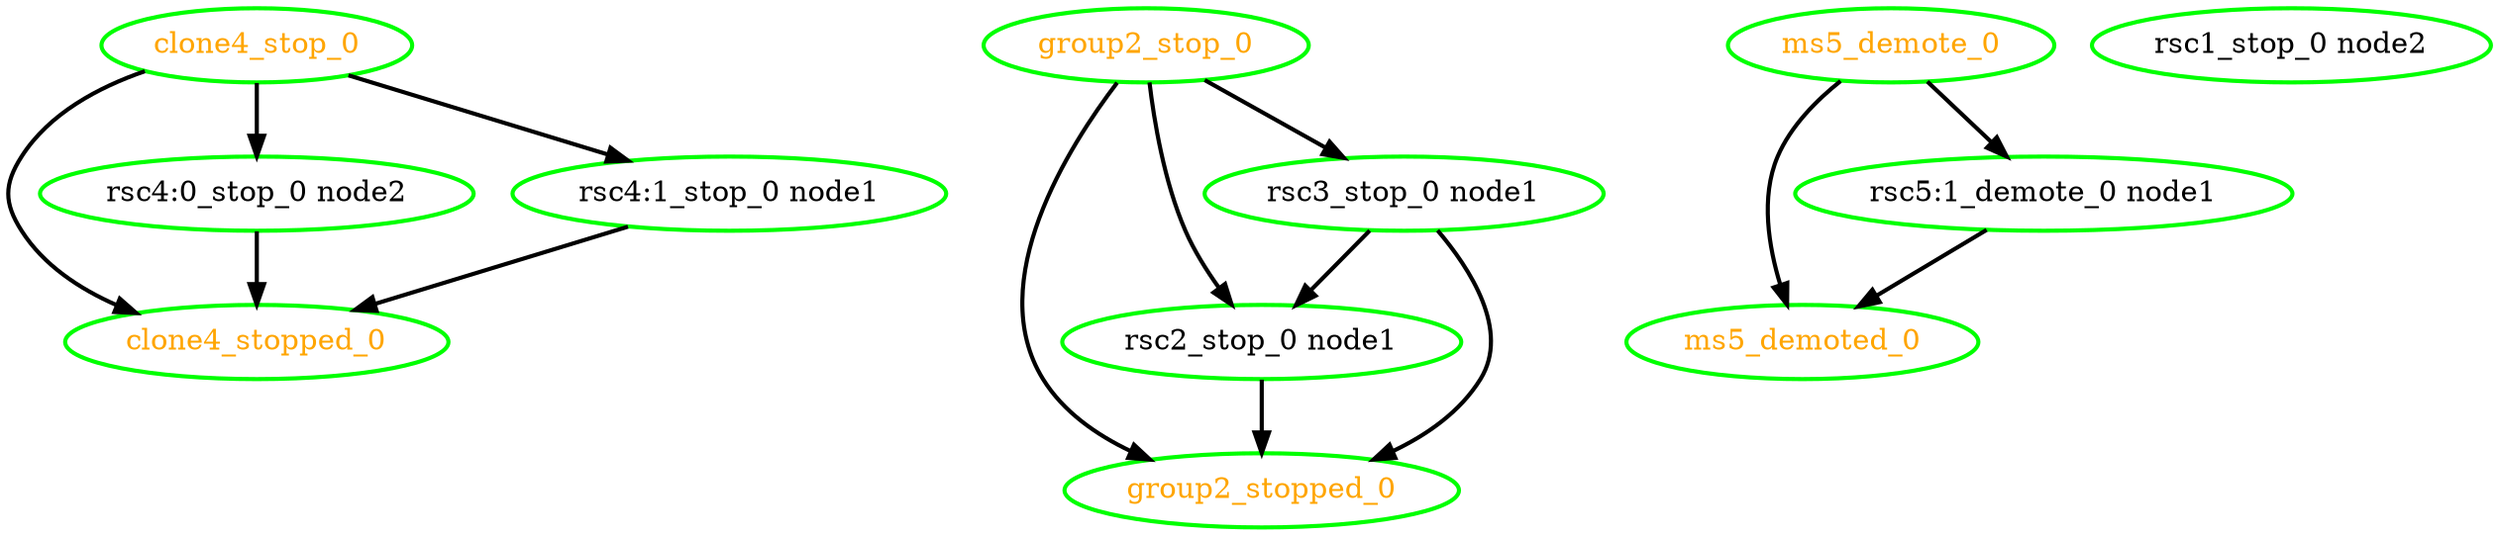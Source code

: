  digraph "g" {
"clone4_stop_0" -> "clone4_stopped_0" [ style = bold]
"clone4_stop_0" -> "rsc4:0_stop_0 node2" [ style = bold]
"clone4_stop_0" -> "rsc4:1_stop_0 node1" [ style = bold]
"clone4_stop_0" [ style=bold color="green" fontcolor="orange"]
"clone4_stopped_0" [ style=bold color="green" fontcolor="orange"]
"group2_stop_0" -> "group2_stopped_0" [ style = bold]
"group2_stop_0" -> "rsc2_stop_0 node1" [ style = bold]
"group2_stop_0" -> "rsc3_stop_0 node1" [ style = bold]
"group2_stop_0" [ style=bold color="green" fontcolor="orange"]
"group2_stopped_0" [ style=bold color="green" fontcolor="orange"]
"ms5_demote_0" -> "ms5_demoted_0" [ style = bold]
"ms5_demote_0" -> "rsc5:1_demote_0 node1" [ style = bold]
"ms5_demote_0" [ style=bold color="green" fontcolor="orange"]
"ms5_demoted_0" [ style=bold color="green" fontcolor="orange"]
"rsc1_stop_0 node2" [ style=bold color="green" fontcolor="black"]
"rsc2_stop_0 node1" -> "group2_stopped_0" [ style = bold]
"rsc2_stop_0 node1" [ style=bold color="green" fontcolor="black"]
"rsc3_stop_0 node1" -> "group2_stopped_0" [ style = bold]
"rsc3_stop_0 node1" -> "rsc2_stop_0 node1" [ style = bold]
"rsc3_stop_0 node1" [ style=bold color="green" fontcolor="black"]
"rsc4:0_stop_0 node2" -> "clone4_stopped_0" [ style = bold]
"rsc4:0_stop_0 node2" [ style=bold color="green" fontcolor="black"]
"rsc4:1_stop_0 node1" -> "clone4_stopped_0" [ style = bold]
"rsc4:1_stop_0 node1" [ style=bold color="green" fontcolor="black"]
"rsc5:1_demote_0 node1" -> "ms5_demoted_0" [ style = bold]
"rsc5:1_demote_0 node1" [ style=bold color="green" fontcolor="black"]
}
